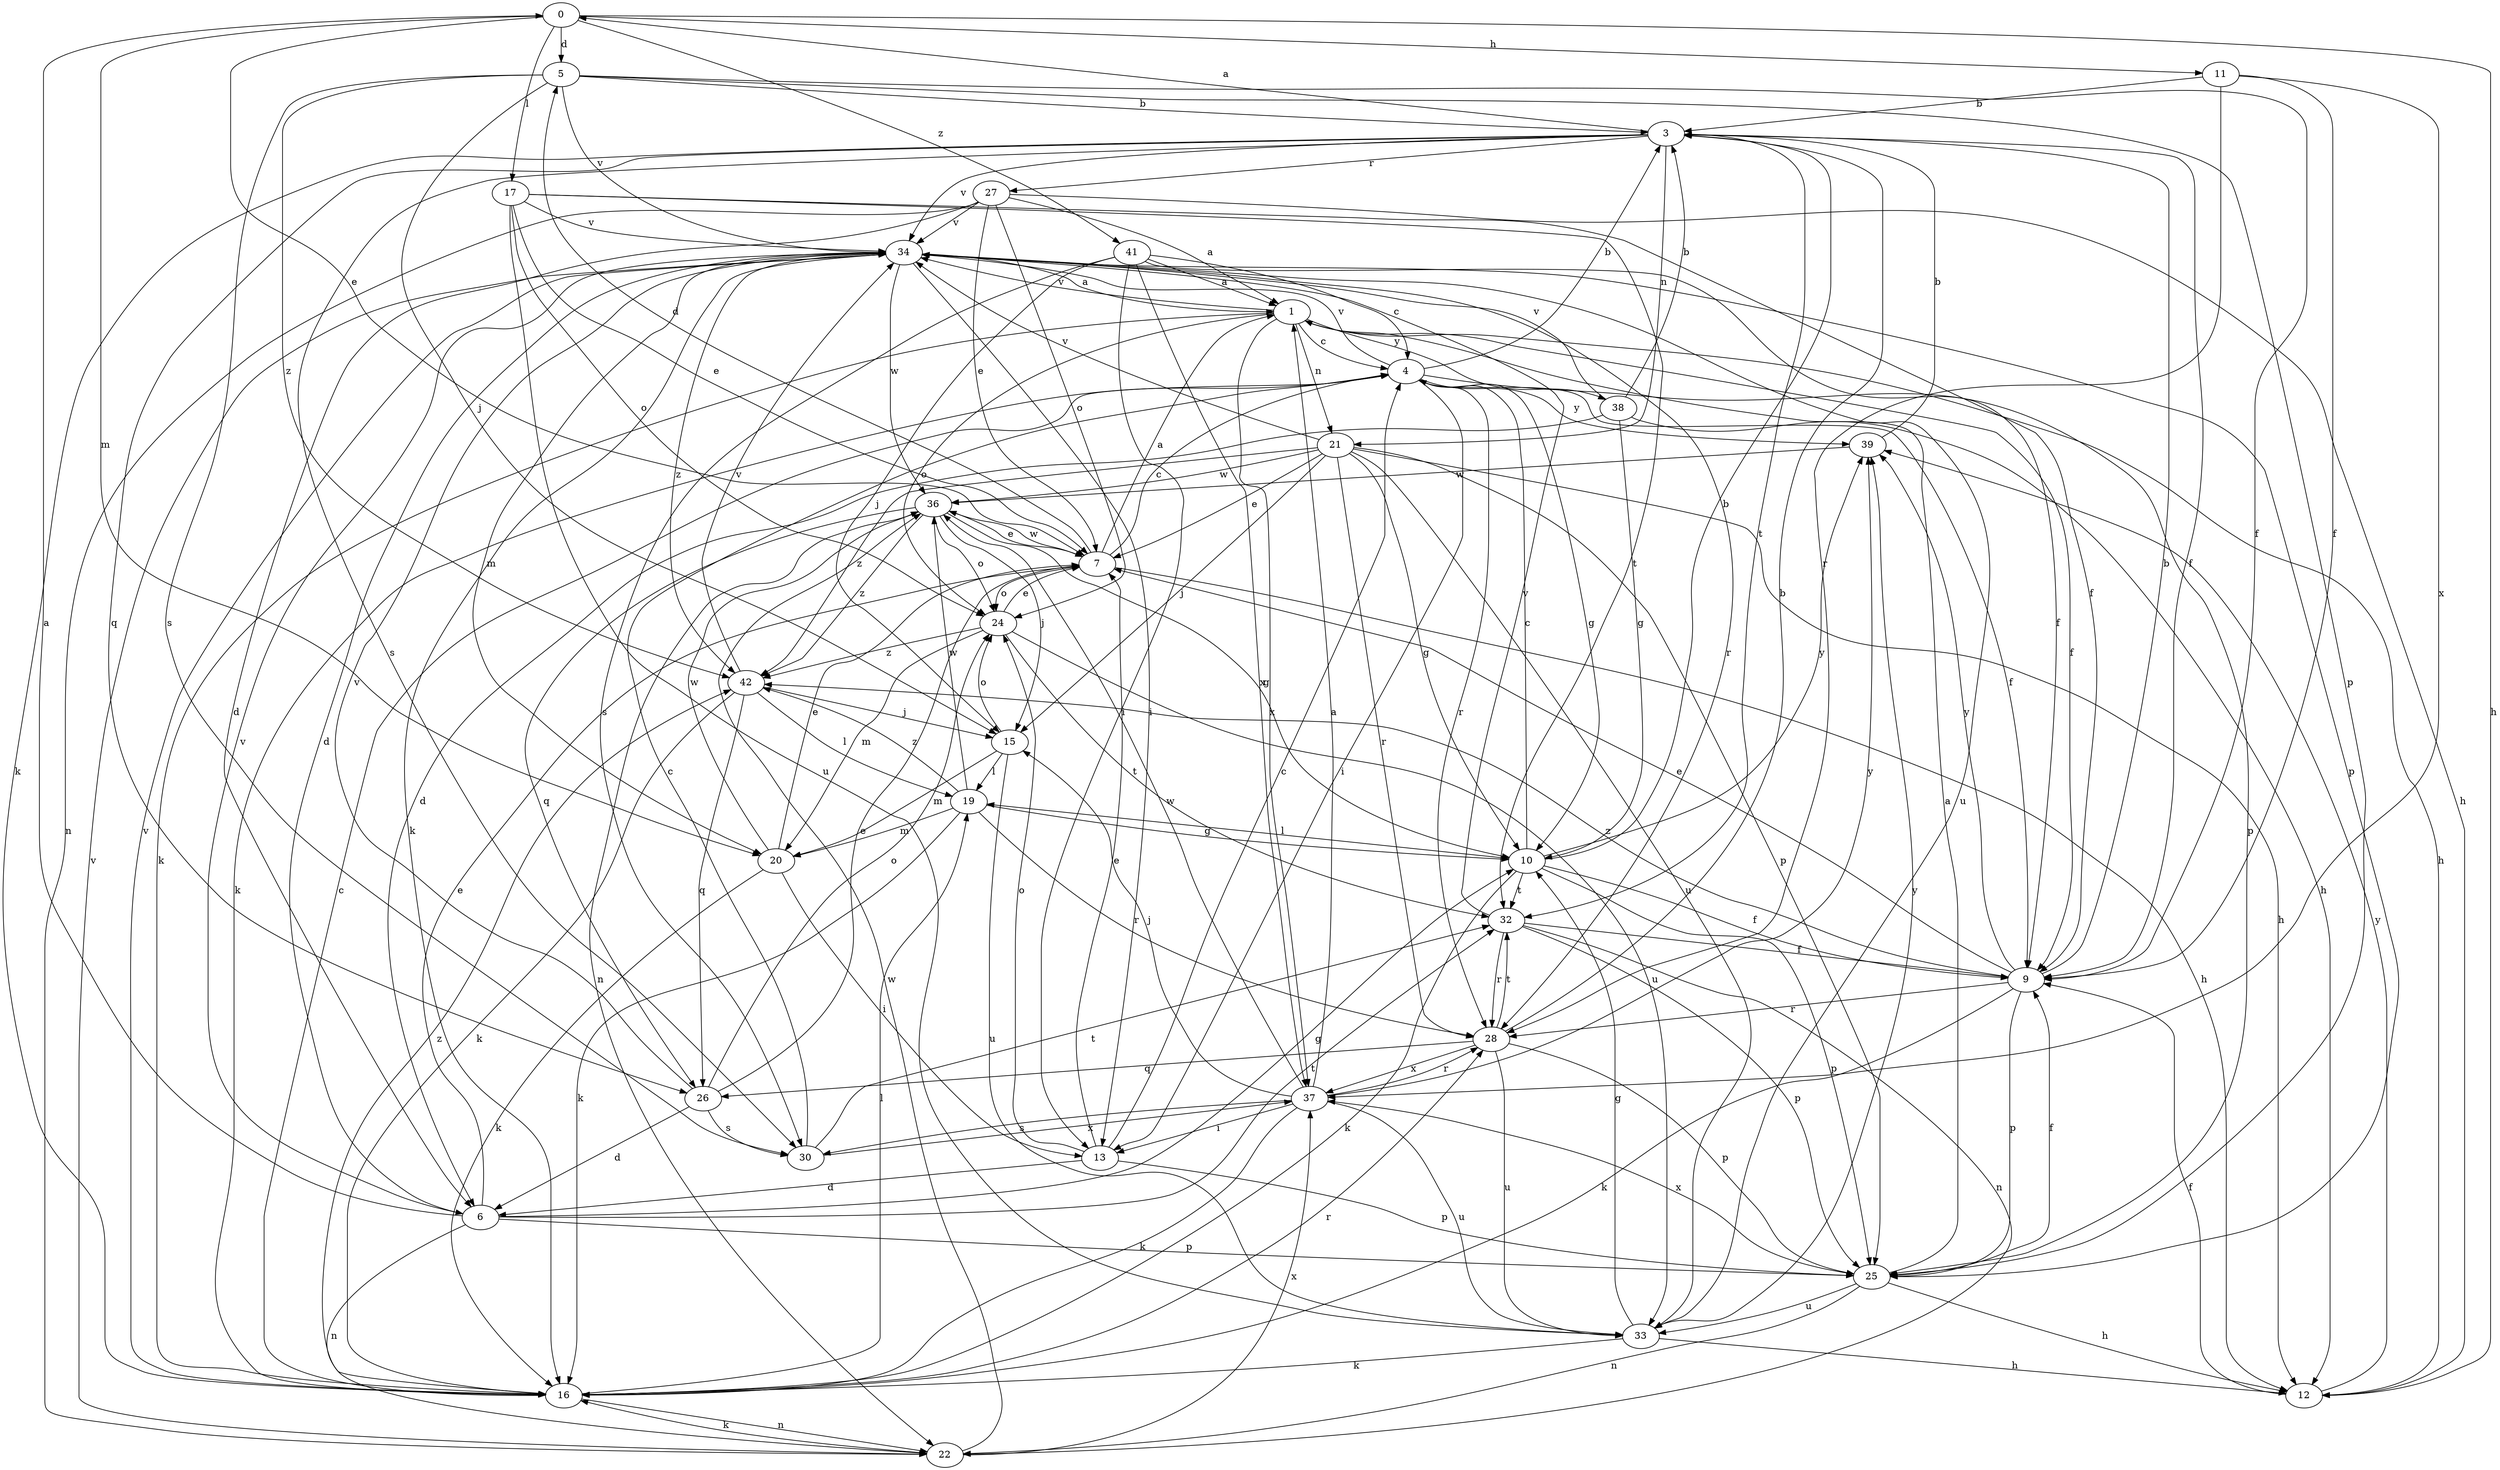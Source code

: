 strict digraph  {
0;
1;
3;
4;
5;
6;
7;
9;
10;
11;
12;
13;
15;
16;
17;
19;
20;
21;
22;
24;
25;
26;
27;
28;
30;
32;
33;
34;
36;
37;
38;
39;
41;
42;
0 -> 5  [label=d];
0 -> 7  [label=e];
0 -> 11  [label=h];
0 -> 12  [label=h];
0 -> 17  [label=l];
0 -> 20  [label=m];
0 -> 41  [label=z];
1 -> 4  [label=c];
1 -> 9  [label=f];
1 -> 12  [label=h];
1 -> 16  [label=k];
1 -> 21  [label=n];
1 -> 24  [label=o];
1 -> 34  [label=v];
1 -> 37  [label=x];
1 -> 38  [label=y];
3 -> 0  [label=a];
3 -> 9  [label=f];
3 -> 16  [label=k];
3 -> 21  [label=n];
3 -> 26  [label=q];
3 -> 27  [label=r];
3 -> 30  [label=s];
3 -> 32  [label=t];
3 -> 34  [label=v];
4 -> 3  [label=b];
4 -> 9  [label=f];
4 -> 10  [label=g];
4 -> 13  [label=i];
4 -> 16  [label=k];
4 -> 25  [label=p];
4 -> 28  [label=r];
4 -> 34  [label=v];
4 -> 39  [label=y];
5 -> 3  [label=b];
5 -> 9  [label=f];
5 -> 15  [label=j];
5 -> 25  [label=p];
5 -> 30  [label=s];
5 -> 34  [label=v];
5 -> 42  [label=z];
6 -> 0  [label=a];
6 -> 7  [label=e];
6 -> 10  [label=g];
6 -> 22  [label=n];
6 -> 25  [label=p];
6 -> 32  [label=t];
6 -> 34  [label=v];
7 -> 1  [label=a];
7 -> 4  [label=c];
7 -> 5  [label=d];
7 -> 12  [label=h];
7 -> 24  [label=o];
7 -> 36  [label=w];
9 -> 3  [label=b];
9 -> 7  [label=e];
9 -> 16  [label=k];
9 -> 25  [label=p];
9 -> 28  [label=r];
9 -> 39  [label=y];
9 -> 42  [label=z];
10 -> 3  [label=b];
10 -> 4  [label=c];
10 -> 9  [label=f];
10 -> 16  [label=k];
10 -> 19  [label=l];
10 -> 25  [label=p];
10 -> 32  [label=t];
10 -> 39  [label=y];
11 -> 3  [label=b];
11 -> 9  [label=f];
11 -> 28  [label=r];
11 -> 37  [label=x];
12 -> 9  [label=f];
12 -> 39  [label=y];
13 -> 4  [label=c];
13 -> 6  [label=d];
13 -> 7  [label=e];
13 -> 24  [label=o];
13 -> 25  [label=p];
15 -> 19  [label=l];
15 -> 20  [label=m];
15 -> 24  [label=o];
15 -> 33  [label=u];
16 -> 4  [label=c];
16 -> 19  [label=l];
16 -> 22  [label=n];
16 -> 28  [label=r];
16 -> 34  [label=v];
16 -> 42  [label=z];
17 -> 7  [label=e];
17 -> 9  [label=f];
17 -> 24  [label=o];
17 -> 32  [label=t];
17 -> 33  [label=u];
17 -> 34  [label=v];
19 -> 10  [label=g];
19 -> 16  [label=k];
19 -> 20  [label=m];
19 -> 28  [label=r];
19 -> 36  [label=w];
19 -> 42  [label=z];
20 -> 7  [label=e];
20 -> 13  [label=i];
20 -> 16  [label=k];
20 -> 36  [label=w];
21 -> 7  [label=e];
21 -> 10  [label=g];
21 -> 12  [label=h];
21 -> 15  [label=j];
21 -> 25  [label=p];
21 -> 28  [label=r];
21 -> 33  [label=u];
21 -> 34  [label=v];
21 -> 36  [label=w];
21 -> 42  [label=z];
22 -> 16  [label=k];
22 -> 34  [label=v];
22 -> 36  [label=w];
22 -> 37  [label=x];
24 -> 7  [label=e];
24 -> 20  [label=m];
24 -> 32  [label=t];
24 -> 33  [label=u];
24 -> 42  [label=z];
25 -> 1  [label=a];
25 -> 9  [label=f];
25 -> 12  [label=h];
25 -> 22  [label=n];
25 -> 33  [label=u];
25 -> 37  [label=x];
26 -> 6  [label=d];
26 -> 7  [label=e];
26 -> 24  [label=o];
26 -> 30  [label=s];
26 -> 34  [label=v];
27 -> 1  [label=a];
27 -> 6  [label=d];
27 -> 7  [label=e];
27 -> 12  [label=h];
27 -> 22  [label=n];
27 -> 24  [label=o];
27 -> 34  [label=v];
28 -> 3  [label=b];
28 -> 25  [label=p];
28 -> 26  [label=q];
28 -> 32  [label=t];
28 -> 33  [label=u];
28 -> 37  [label=x];
30 -> 4  [label=c];
30 -> 32  [label=t];
30 -> 37  [label=x];
32 -> 9  [label=f];
32 -> 22  [label=n];
32 -> 25  [label=p];
32 -> 28  [label=r];
32 -> 34  [label=v];
33 -> 10  [label=g];
33 -> 12  [label=h];
33 -> 16  [label=k];
33 -> 39  [label=y];
34 -> 1  [label=a];
34 -> 6  [label=d];
34 -> 13  [label=i];
34 -> 16  [label=k];
34 -> 20  [label=m];
34 -> 25  [label=p];
34 -> 28  [label=r];
34 -> 33  [label=u];
34 -> 36  [label=w];
34 -> 42  [label=z];
36 -> 7  [label=e];
36 -> 10  [label=g];
36 -> 15  [label=j];
36 -> 22  [label=n];
36 -> 24  [label=o];
36 -> 26  [label=q];
36 -> 42  [label=z];
37 -> 1  [label=a];
37 -> 13  [label=i];
37 -> 15  [label=j];
37 -> 16  [label=k];
37 -> 28  [label=r];
37 -> 30  [label=s];
37 -> 33  [label=u];
37 -> 36  [label=w];
37 -> 39  [label=y];
38 -> 3  [label=b];
38 -> 6  [label=d];
38 -> 10  [label=g];
38 -> 12  [label=h];
38 -> 34  [label=v];
39 -> 3  [label=b];
39 -> 36  [label=w];
41 -> 1  [label=a];
41 -> 4  [label=c];
41 -> 9  [label=f];
41 -> 13  [label=i];
41 -> 15  [label=j];
41 -> 30  [label=s];
41 -> 37  [label=x];
42 -> 15  [label=j];
42 -> 16  [label=k];
42 -> 19  [label=l];
42 -> 26  [label=q];
42 -> 34  [label=v];
}

